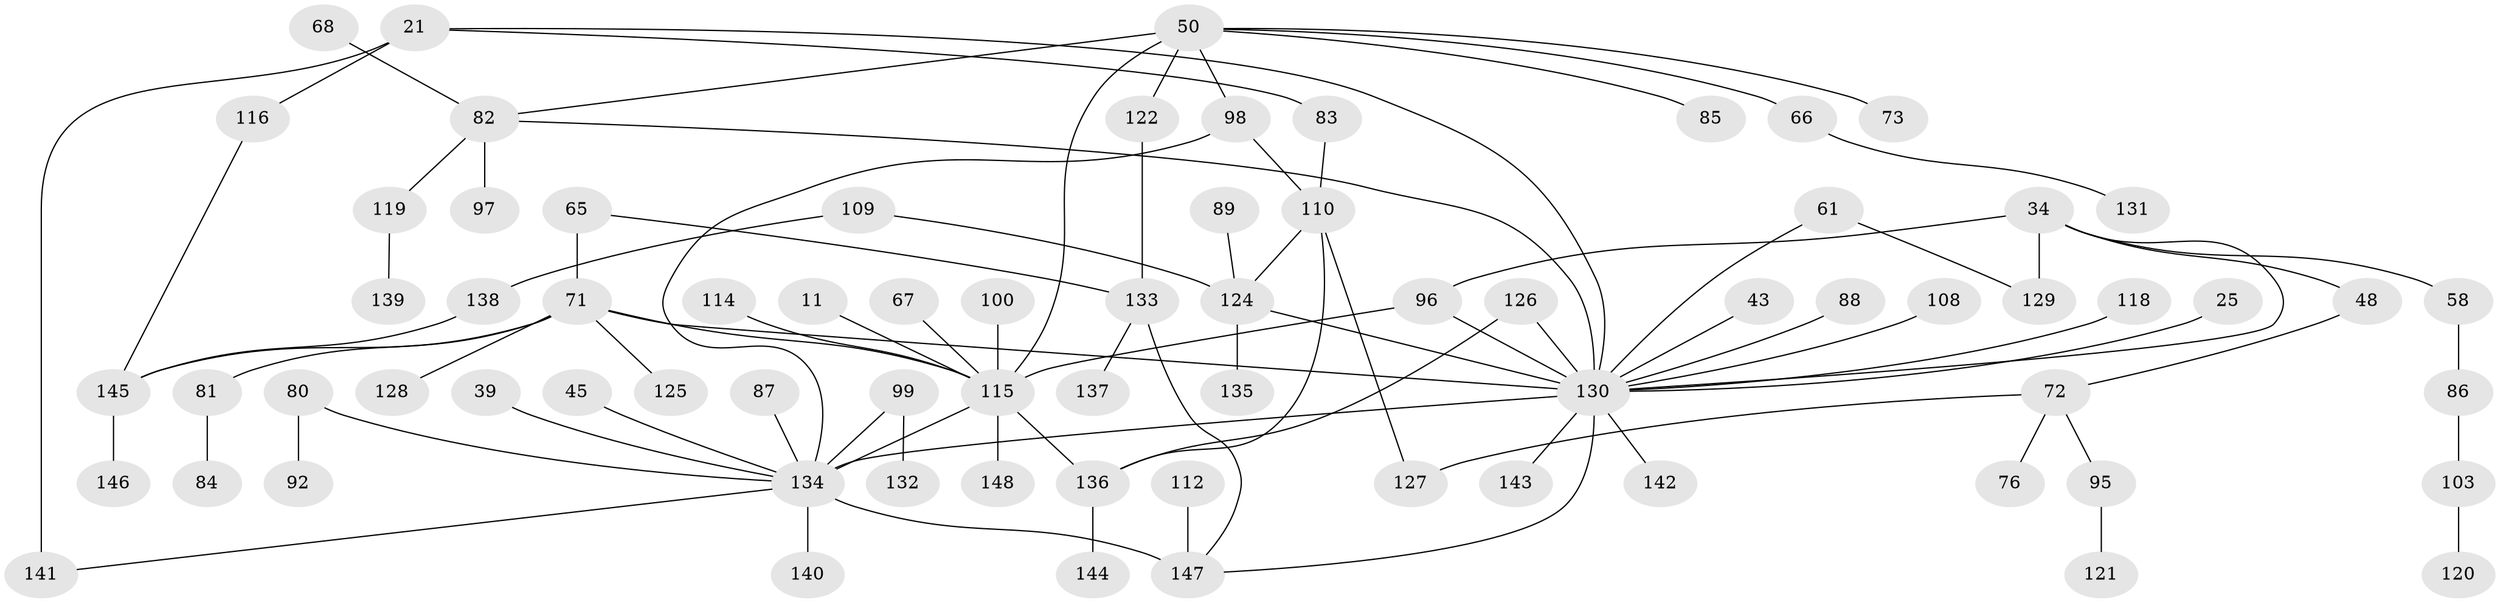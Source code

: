 // original degree distribution, {4: 0.08783783783783784, 5: 0.04054054054054054, 3: 0.18243243243243243, 6: 0.02027027027027027, 2: 0.34459459459459457, 7: 0.013513513513513514, 1: 0.30405405405405406, 8: 0.006756756756756757}
// Generated by graph-tools (version 1.1) at 2025/42/03/09/25 04:42:42]
// undirected, 74 vertices, 90 edges
graph export_dot {
graph [start="1"]
  node [color=gray90,style=filled];
  11;
  21;
  25;
  34 [super="+27"];
  39;
  43;
  45;
  48 [super="+37"];
  50 [super="+13"];
  58 [super="+46"];
  61;
  65;
  66;
  67;
  68;
  71 [super="+22+40+56"];
  72;
  73;
  76;
  80;
  81;
  82 [super="+59"];
  83;
  84;
  85;
  86;
  87;
  88;
  89;
  92;
  95;
  96 [super="+8+62"];
  97;
  98 [super="+57"];
  99;
  100;
  103;
  108;
  109;
  110 [super="+101+102+107"];
  112;
  114;
  115 [super="+28+7+113"];
  116;
  118;
  119;
  120;
  121;
  122;
  124 [super="+30+69+106"];
  125;
  126;
  127;
  128;
  129;
  130 [super="+90+93+104+24+123+94"];
  131;
  132;
  133;
  134 [super="+36+32+63+54+105"];
  135;
  136 [super="+79"];
  137;
  138;
  139;
  140;
  141 [super="+75"];
  142;
  143;
  144;
  145;
  146;
  147 [super="+3"];
  148;
  11 -- 115;
  21 -- 83;
  21 -- 116;
  21 -- 141 [weight=2];
  21 -- 130;
  25 -- 130;
  34 -- 96 [weight=2];
  34 -- 129;
  34 -- 130;
  34 -- 48;
  34 -- 58;
  39 -- 134;
  43 -- 130;
  45 -- 134;
  48 -- 72;
  50 -- 73;
  50 -- 122;
  50 -- 66;
  50 -- 85;
  50 -- 98;
  50 -- 115 [weight=2];
  50 -- 82;
  58 -- 86;
  61 -- 129;
  61 -- 130;
  65 -- 133;
  65 -- 71;
  66 -- 131;
  67 -- 115;
  68 -- 82;
  71 -- 145;
  71 -- 125;
  71 -- 81;
  71 -- 128;
  71 -- 115 [weight=3];
  71 -- 130 [weight=3];
  72 -- 76;
  72 -- 95;
  72 -- 127;
  80 -- 92;
  80 -- 134;
  81 -- 84;
  82 -- 97;
  82 -- 130;
  82 -- 119;
  83 -- 110;
  86 -- 103;
  87 -- 134;
  88 -- 130;
  89 -- 124;
  95 -- 121;
  96 -- 115 [weight=2];
  96 -- 130;
  98 -- 134;
  98 -- 110;
  99 -- 132;
  99 -- 134;
  100 -- 115;
  103 -- 120;
  108 -- 130;
  109 -- 138;
  109 -- 124;
  110 -- 127;
  110 -- 136;
  110 -- 124;
  112 -- 147;
  114 -- 115;
  115 -- 134 [weight=3];
  115 -- 136;
  115 -- 148;
  116 -- 145;
  118 -- 130;
  119 -- 139;
  122 -- 133;
  124 -- 135;
  124 -- 130;
  126 -- 136;
  126 -- 130;
  130 -- 143;
  130 -- 142;
  130 -- 134;
  130 -- 147;
  133 -- 137;
  133 -- 147;
  134 -- 140;
  134 -- 147 [weight=2];
  134 -- 141;
  136 -- 144;
  138 -- 145;
  145 -- 146;
}
